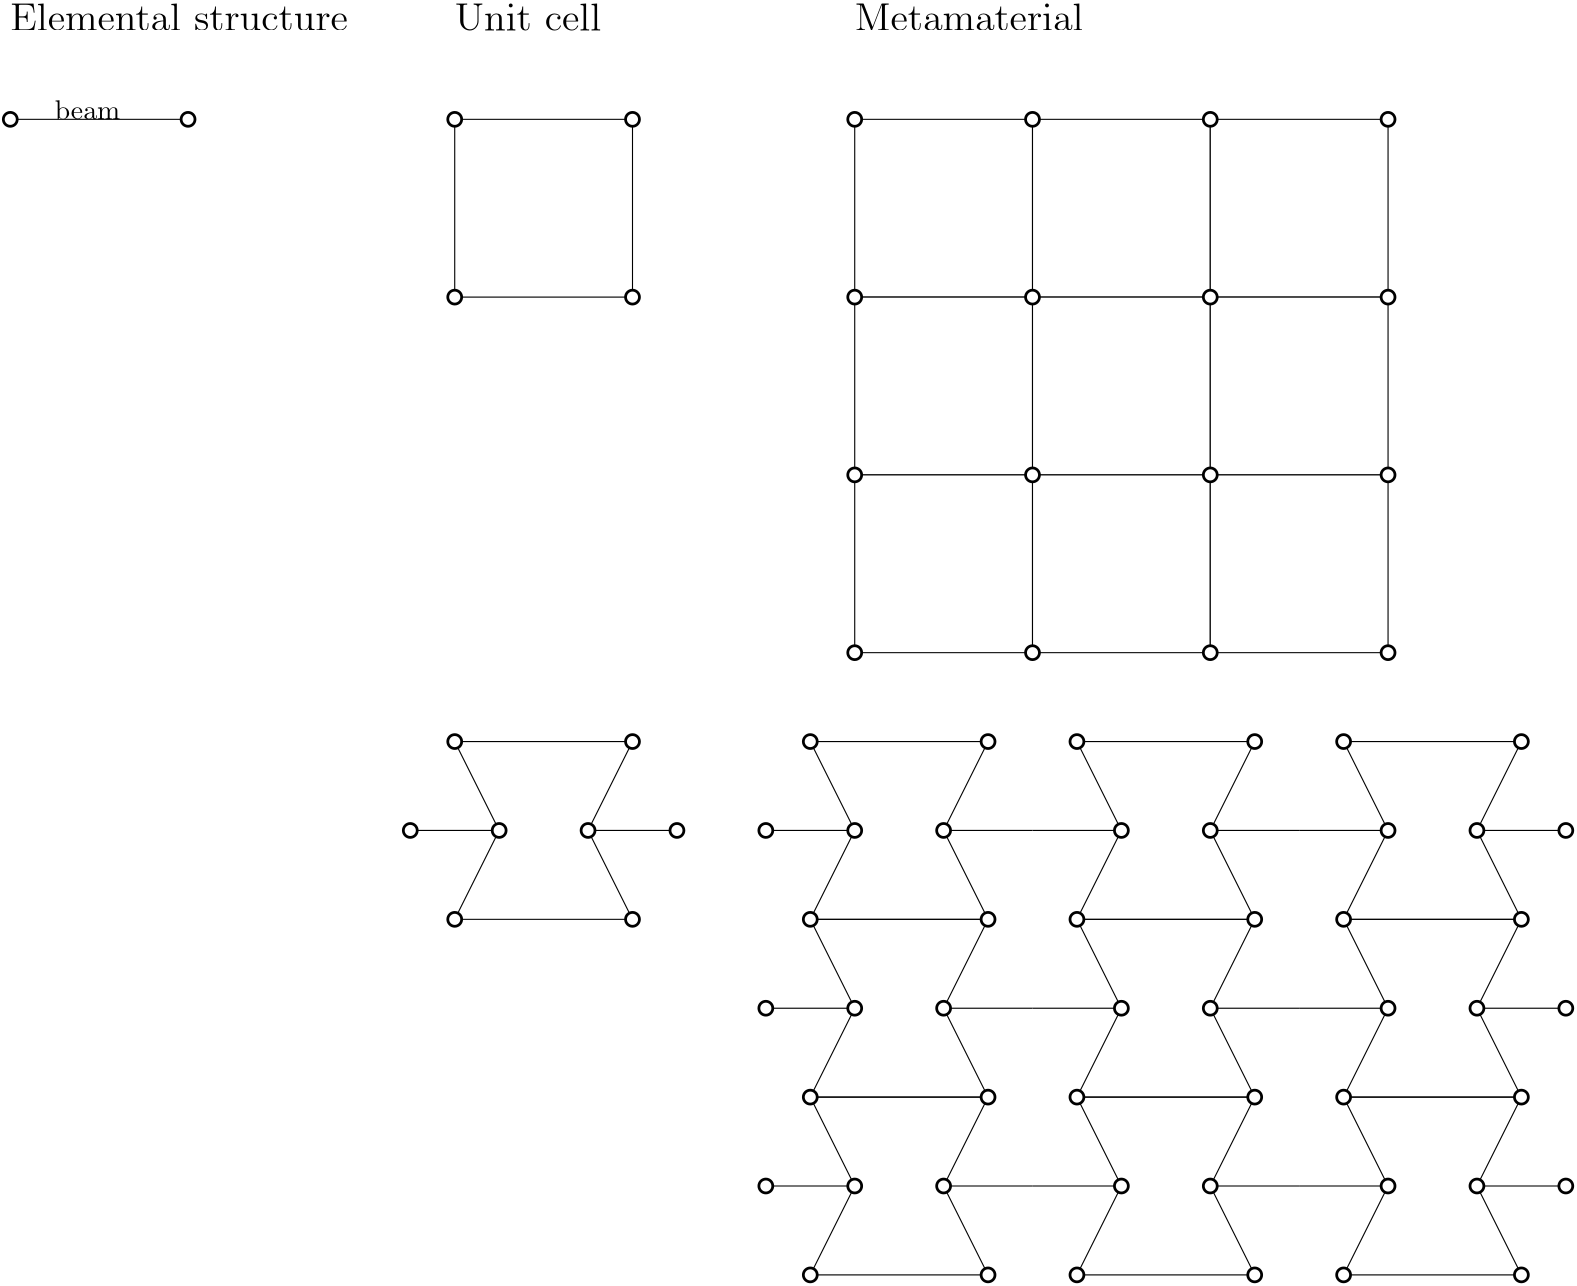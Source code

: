 <?xml version="1.0"?>
<!DOCTYPE ipe SYSTEM "ipe.dtd">
<ipe version="70218" creator="Ipe 7.2.24">
<info created="D:20240429104501" modified="D:20240429104720"/>
<ipestyle name="basic">
<symbol name="arrow/arc(spx)">
<path stroke="sym-stroke" fill="sym-stroke" pen="sym-pen">
0 0 m
-1 0.333 l
-1 -0.333 l
h
</path>
</symbol>
<symbol name="arrow/farc(spx)">
<path stroke="sym-stroke" fill="white" pen="sym-pen">
0 0 m
-1 0.333 l
-1 -0.333 l
h
</path>
</symbol>
<symbol name="arrow/ptarc(spx)">
<path stroke="sym-stroke" fill="sym-stroke" pen="sym-pen">
0 0 m
-1 0.333 l
-0.8 0 l
-1 -0.333 l
h
</path>
</symbol>
<symbol name="arrow/fptarc(spx)">
<path stroke="sym-stroke" fill="white" pen="sym-pen">
0 0 m
-1 0.333 l
-0.8 0 l
-1 -0.333 l
h
</path>
</symbol>
<symbol name="mark/circle(sx)" transformations="translations">
<path fill="sym-stroke">
0.6 0 0 0.6 0 0 e
0.4 0 0 0.4 0 0 e
</path>
</symbol>
<symbol name="mark/disk(sx)" transformations="translations">
<path fill="sym-stroke">
0.6 0 0 0.6 0 0 e
</path>
</symbol>
<symbol name="mark/fdisk(sfx)" transformations="translations">
<group>
<path fill="sym-fill">
0.5 0 0 0.5 0 0 e
</path>
<path fill="sym-stroke" fillrule="eofill">
0.6 0 0 0.6 0 0 e
0.4 0 0 0.4 0 0 e
</path>
</group>
</symbol>
<symbol name="mark/box(sx)" transformations="translations">
<path fill="sym-stroke" fillrule="eofill">
-0.6 -0.6 m
0.6 -0.6 l
0.6 0.6 l
-0.6 0.6 l
h
-0.4 -0.4 m
0.4 -0.4 l
0.4 0.4 l
-0.4 0.4 l
h
</path>
</symbol>
<symbol name="mark/square(sx)" transformations="translations">
<path fill="sym-stroke">
-0.6 -0.6 m
0.6 -0.6 l
0.6 0.6 l
-0.6 0.6 l
h
</path>
</symbol>
<symbol name="mark/fsquare(sfx)" transformations="translations">
<group>
<path fill="sym-fill">
-0.5 -0.5 m
0.5 -0.5 l
0.5 0.5 l
-0.5 0.5 l
h
</path>
<path fill="sym-stroke" fillrule="eofill">
-0.6 -0.6 m
0.6 -0.6 l
0.6 0.6 l
-0.6 0.6 l
h
-0.4 -0.4 m
0.4 -0.4 l
0.4 0.4 l
-0.4 0.4 l
h
</path>
</group>
</symbol>
<symbol name="mark/cross(sx)" transformations="translations">
<group>
<path fill="sym-stroke">
-0.43 -0.57 m
0.57 0.43 l
0.43 0.57 l
-0.57 -0.43 l
h
</path>
<path fill="sym-stroke">
-0.43 0.57 m
0.57 -0.43 l
0.43 -0.57 l
-0.57 0.43 l
h
</path>
</group>
</symbol>
<symbol name="arrow/fnormal(spx)">
<path stroke="sym-stroke" fill="white" pen="sym-pen">
0 0 m
-1 0.333 l
-1 -0.333 l
h
</path>
</symbol>
<symbol name="arrow/pointed(spx)">
<path stroke="sym-stroke" fill="sym-stroke" pen="sym-pen">
0 0 m
-1 0.333 l
-0.8 0 l
-1 -0.333 l
h
</path>
</symbol>
<symbol name="arrow/fpointed(spx)">
<path stroke="sym-stroke" fill="white" pen="sym-pen">
0 0 m
-1 0.333 l
-0.8 0 l
-1 -0.333 l
h
</path>
</symbol>
<symbol name="arrow/linear(spx)">
<path stroke="sym-stroke" pen="sym-pen">
-1 0.333 m
0 0 l
-1 -0.333 l
</path>
</symbol>
<symbol name="arrow/fdouble(spx)">
<path stroke="sym-stroke" fill="white" pen="sym-pen">
0 0 m
-1 0.333 l
-1 -0.333 l
h
-1 0 m
-2 0.333 l
-2 -0.333 l
h
</path>
</symbol>
<symbol name="arrow/double(spx)">
<path stroke="sym-stroke" fill="sym-stroke" pen="sym-pen">
0 0 m
-1 0.333 l
-1 -0.333 l
h
-1 0 m
-2 0.333 l
-2 -0.333 l
h
</path>
</symbol>
<symbol name="arrow/mid-normal(spx)">
<path stroke="sym-stroke" fill="sym-stroke" pen="sym-pen">
0.5 0 m
-0.5 0.333 l
-0.5 -0.333 l
h
</path>
</symbol>
<symbol name="arrow/mid-fnormal(spx)">
<path stroke="sym-stroke" fill="white" pen="sym-pen">
0.5 0 m
-0.5 0.333 l
-0.5 -0.333 l
h
</path>
</symbol>
<symbol name="arrow/mid-pointed(spx)">
<path stroke="sym-stroke" fill="sym-stroke" pen="sym-pen">
0.5 0 m
-0.5 0.333 l
-0.3 0 l
-0.5 -0.333 l
h
</path>
</symbol>
<symbol name="arrow/mid-fpointed(spx)">
<path stroke="sym-stroke" fill="white" pen="sym-pen">
0.5 0 m
-0.5 0.333 l
-0.3 0 l
-0.5 -0.333 l
h
</path>
</symbol>
<symbol name="arrow/mid-double(spx)">
<path stroke="sym-stroke" fill="sym-stroke" pen="sym-pen">
1 0 m
0 0.333 l
0 -0.333 l
h
0 0 m
-1 0.333 l
-1 -0.333 l
h
</path>
</symbol>
<symbol name="arrow/mid-fdouble(spx)">
<path stroke="sym-stroke" fill="white" pen="sym-pen">
1 0 m
0 0.333 l
0 -0.333 l
h
0 0 m
-1 0.333 l
-1 -0.333 l
h
</path>
</symbol>
<anglesize name="22.5 deg" value="22.5"/>
<anglesize name="30 deg" value="30"/>
<anglesize name="45 deg" value="45"/>
<anglesize name="60 deg" value="60"/>
<anglesize name="90 deg" value="90"/>
<arrowsize name="large" value="10"/>
<arrowsize name="small" value="5"/>
<arrowsize name="tiny" value="3"/>
<color name="blue" value="0 0 1"/>
<color name="brown" value="0.647 0.165 0.165"/>
<color name="darkblue" value="0 0 0.545"/>
<color name="darkcyan" value="0 0.545 0.545"/>
<color name="darkgray" value="0.663"/>
<color name="darkgreen" value="0 0.392 0"/>
<color name="darkmagenta" value="0.545 0 0.545"/>
<color name="darkorange" value="1 0.549 0"/>
<color name="darkred" value="0.545 0 0"/>
<color name="gold" value="1 0.843 0"/>
<color name="gray" value="0.745"/>
<color name="green" value="0 1 0"/>
<color name="lightblue" value="0.678 0.847 0.902"/>
<color name="lightcyan" value="0.878 1 1"/>
<color name="lightgray" value="0.827"/>
<color name="lightgreen" value="0.565 0.933 0.565"/>
<color name="lightyellow" value="1 1 0.878"/>
<color name="navy" value="0 0 0.502"/>
<color name="orange" value="1 0.647 0"/>
<color name="pink" value="1 0.753 0.796"/>
<color name="purple" value="0.627 0.125 0.941"/>
<color name="red" value="1 0 0"/>
<color name="seagreen" value="0.18 0.545 0.341"/>
<color name="turquoise" value="0.251 0.878 0.816"/>
<color name="violet" value="0.933 0.51 0.933"/>
<color name="yellow" value="1 1 0"/>
<dashstyle name="dash dot dotted" value="[4 2 1 2 1 2] 0"/>
<dashstyle name="dash dotted" value="[4 2 1 2] 0"/>
<dashstyle name="dashed" value="[4] 0"/>
<dashstyle name="dotted" value="[1 3] 0"/>
<gridsize name="10 pts (~3.5 mm)" value="10"/>
<gridsize name="14 pts (~5 mm)" value="14"/>
<gridsize name="16 pts (~6 mm)" value="16"/>
<gridsize name="20 pts (~7 mm)" value="20"/>
<gridsize name="28 pts (~10 mm)" value="28"/>
<gridsize name="32 pts (~12 mm)" value="32"/>
<gridsize name="4 pts" value="4"/>
<gridsize name="56 pts (~20 mm)" value="56"/>
<gridsize name="8 pts (~3 mm)" value="8"/>
<opacity name="10%" value="0.1"/>
<opacity name="30%" value="0.3"/>
<opacity name="50%" value="0.5"/>
<opacity name="75%" value="0.75"/>
<pen name="fat" value="1.2"/>
<pen name="heavier" value="0.8"/>
<pen name="ultrafat" value="2"/>
<symbolsize name="large" value="5"/>
<symbolsize name="small" value="2"/>
<symbolsize name="tiny" value="1.1"/>
<textsize name="Huge" value="\Huge"/>
<textsize name="LARGE" value="\LARGE"/>
<textsize name="Large" value="\Large"/>
<textsize name="footnote" value="\footnotesize"/>
<textsize name="huge" value="\huge"/>
<textsize name="large" value="\large"/>
<textsize name="small" value="\small"/>
<textsize name="tiny" value="\tiny"/>
<textstyle name="center" begin="\begin{center}" end="\end{center}"/>
<textstyle name="item" begin="\begin{itemize}\item{}" end="\end{itemize}"/>
<textstyle name="itemize" begin="\begin{itemize}" end="\end{itemize}"/>
<tiling name="falling" angle="-60" step="4" width="1"/>
<tiling name="rising" angle="30" step="4" width="1"/>
</ipestyle>
<page>
<layer name="alpha"/>
<view layers="alpha" active="alpha"/>
<path layer="alpha" matrix="1 0 0 1 -32 0" stroke="black" fill="black">
64 768 m
128 768
128 768
128 768 c
</path>
<path matrix="1 0 0 1 16 -32" stroke="black" fill="white">
176 800 m
176 736 l
240 736 l
240 800 l
h
</path>
<path matrix="1 0 0 1 16 -64" stroke="black" fill="white">
320 832 m
320 768 l
384 768 l
384 832 l
h
</path>
<path matrix="1 0 0 1 16 -64" stroke="black" fill="white">
384 832 m
384 768 l
448 768 l
448 832 l
h
</path>
<path matrix="1 0 0 1 16 -64" stroke="black" fill="white">
448 832 m
448 768 l
512 768 l
512 832 l
h
</path>
<path matrix="1 0 0 1 16 -64" stroke="black" fill="white">
320 768 m
320 704 l
384 704 l
384 768 l
h
</path>
<path matrix="1 0 0 1 16 -64" stroke="black" fill="white">
384 768 m
384 704 l
448 704 l
448 768 l
h
</path>
<path matrix="1 0 0 1 16 -64" stroke="black" fill="white">
448 768 m
448 704 l
512 704 l
512 768 l
h
</path>
<path matrix="1 0 0 1 16 -64" stroke="black" fill="white">
320 704 m
320 640 l
384 640 l
384 704 l
h
</path>
<path matrix="1 0 0 1 16 -64" stroke="black" fill="white">
384 704 m
384 640 l
448 640 l
448 704 l
h
</path>
<path matrix="1 0 0 1 16 -64" stroke="black" fill="white">
448 704 m
448 640 l
512 640 l
512 704 l
h
</path>
<path matrix="1 0 0 1 96 -112" stroke="black">
352 784 m
352 784 l
352 784 l
352 784 l
h
</path>
<use matrix="1 0 0 1 16 -64" name="mark/fdisk(sfx)" pos="320 832" size="large" stroke="black" fill="white"/>
<use matrix="1 0 0 1 16 -64" name="mark/fdisk(sfx)" pos="384 768" size="large" stroke="black" fill="white"/>
<use matrix="1 0 0 1 16 -64" name="mark/fdisk(sfx)" pos="384 832" size="large" stroke="black" fill="white"/>
<use matrix="1 0 0 1 16 -64" name="mark/fdisk(sfx)" pos="320 768" size="large" stroke="black" fill="white"/>
<use matrix="1 0 0 1 16 -64" name="mark/fdisk(sfx)" pos="320 704" size="large" stroke="black" fill="white"/>
<use matrix="1 0 0 1 16 -64" name="mark/fdisk(sfx)" pos="384 704" size="large" stroke="black" fill="white"/>
<use matrix="1 0 0 1 16 -64" name="mark/fdisk(sfx)" pos="320 640" size="large" stroke="black" fill="white"/>
<use matrix="1 0 0 1 16 -64" name="mark/fdisk(sfx)" pos="384 640" size="large" stroke="black" fill="white"/>
<use matrix="1 0 0 1 16 -64" name="mark/fdisk(sfx)" pos="448 640" size="large" stroke="black" fill="white"/>
<use matrix="1 0 0 1 16 -64" name="mark/fdisk(sfx)" pos="512 640" size="large" stroke="black" fill="white"/>
<use matrix="1 0 0 1 16 -64" name="mark/fdisk(sfx)" pos="512 704" size="large" stroke="black" fill="white"/>
<use matrix="1 0 0 1 16 -64" name="mark/fdisk(sfx)" pos="448 704" size="large" stroke="black" fill="white"/>
<use matrix="1 0 0 1 16 -64" name="mark/fdisk(sfx)" pos="448 768" size="large" stroke="black" fill="white"/>
<use matrix="1 0 0 1 16 -64" name="mark/fdisk(sfx)" pos="512 768" size="large" stroke="black" fill="white"/>
<use matrix="1 0 0 1 16 -64" name="mark/fdisk(sfx)" pos="512 832" size="large" stroke="black" fill="white"/>
<use matrix="1 0 0 1 16 -64" name="mark/fdisk(sfx)" pos="448 832" size="large" stroke="black" fill="white"/>
<use matrix="1 0 0 1 16 -32" name="mark/fdisk(sfx)" pos="176 736" size="large" stroke="black" fill="white"/>
<use matrix="1 0 0 1 16 -32" name="mark/fdisk(sfx)" pos="240 736" size="large" stroke="black" fill="white"/>
<use matrix="1 0 0 1 16 -32" name="mark/fdisk(sfx)" pos="240 800" size="large" stroke="black" fill="white"/>
<use matrix="1 0 0 1 16 -32" name="mark/fdisk(sfx)" pos="176 800" size="large" stroke="black" fill="white"/>
<use matrix="1 0 0 1 -32 0" name="mark/fdisk(sfx)" pos="64 768" size="large" stroke="black" fill="white"/>
<use matrix="1 0 0 1 -32 0" name="mark/fdisk(sfx)" pos="128 768" size="large" stroke="black" fill="white"/>
<path matrix="1 0 0 1 16 -32" stroke="black">
176 576 m
240 576
240 576 c
</path>
<path matrix="1 0 0 1 16 -32" stroke="black">
176 512 m
240 512 l
</path>
<path matrix="1 0 0 1 16 -32" stroke="black">
176 512 m
192 544 l
</path>
<path matrix="1 0 0 1 16 -32" stroke="black">
176 576 m
192 544
192 544 c
</path>
<path matrix="1 0 0 1 16 -32" stroke="black">
240 576 m
224 544 l
</path>
<path matrix="1 0 0 1 16 -32" stroke="black">
224 544 m
240 512 l
</path>
<path matrix="1 0 0 1 16 -32" stroke="black">
160 544 m
192 544 l
</path>
<path matrix="1 0 0 1 16 -32" stroke="black">
224 544 m
256 544 l
</path>
<path matrix="1 0 0 1 144 -32" stroke="black">
176 576 m
240 576
240 576 c
</path>
<path matrix="1 0 0 1 144 -32" stroke="black">
176 512 m
240 512 l
</path>
<path matrix="1 0 0 1 144 -32" stroke="black">
176 512 m
192 544 l
</path>
<path matrix="1 0 0 1 144 -32" stroke="black">
176 576 m
192 544
192 544 c
</path>
<path matrix="1 0 0 1 144 -32" stroke="black">
240 576 m
224 544 l
</path>
<path matrix="1 0 0 1 144 -32" stroke="black">
224 544 m
240 512 l
</path>
<path matrix="1 0 0 1 144 -32" stroke="black">
160 544 m
192 544 l
</path>
<path matrix="1 0 0 1 144 -32" stroke="black">
224 544 m
256 544 l
</path>
<path matrix="1 0 0 1 240 -32" stroke="black">
176 576 m
240 576
240 576 c
</path>
<path matrix="1 0 0 1 240 -32" stroke="black">
176 512 m
240 512 l
</path>
<path matrix="1 0 0 1 240 -32" stroke="black">
176 512 m
192 544 l
</path>
<path matrix="1 0 0 1 240 -32" stroke="black">
176 576 m
192 544
192 544 c
</path>
<path matrix="1 0 0 1 240 -32" stroke="black">
240 576 m
224 544 l
</path>
<path matrix="1 0 0 1 240 -32" stroke="black">
224 544 m
240 512 l
</path>
<path matrix="1 0 0 1 240 -32" stroke="black">
160 544 m
192 544 l
</path>
<path matrix="1 0 0 1 240 -32" stroke="black">
224 544 m
256 544 l
</path>
<path matrix="1 0 0 1 336 -32" stroke="black">
176 576 m
240 576
240 576 c
</path>
<path matrix="1 0 0 1 336 -32" stroke="black">
176 512 m
240 512 l
</path>
<path matrix="1 0 0 1 336 -32" stroke="black">
176 512 m
192 544 l
</path>
<path matrix="1 0 0 1 336 -32" stroke="black">
176 576 m
192 544
192 544 c
</path>
<path matrix="1 0 0 1 336 -32" stroke="black">
240 576 m
224 544 l
</path>
<path matrix="1 0 0 1 336 -32" stroke="black">
224 544 m
240 512 l
</path>
<path matrix="1 0 0 1 336 -32" stroke="black">
160 544 m
192 544 l
</path>
<path matrix="1 0 0 1 336 -32" stroke="black">
224 544 m
256 544 l
</path>
<path matrix="1 0 0 1 144 -96" stroke="black">
176 576 m
240 576
240 576 c
</path>
<path matrix="1 0 0 1 144 -96" stroke="black">
176 512 m
240 512 l
</path>
<path matrix="1 0 0 1 144 -96" stroke="black">
176 512 m
192 544 l
</path>
<path matrix="1 0 0 1 144 -96" stroke="black">
176 576 m
192 544
192 544 c
</path>
<path matrix="1 0 0 1 144 -96" stroke="black">
240 576 m
224 544 l
</path>
<path matrix="1 0 0 1 144 -96" stroke="black">
224 544 m
240 512 l
</path>
<path matrix="1 0 0 1 144 -96" stroke="black">
160 544 m
192 544 l
</path>
<path matrix="1 0 0 1 144 -96" stroke="black">
224 544 m
256 544 l
</path>
<path matrix="1 0 0 1 240 -96" stroke="black">
176 576 m
240 576
240 576 c
</path>
<path matrix="1 0 0 1 240 -96" stroke="black">
176 512 m
240 512 l
</path>
<path matrix="1 0 0 1 240 -96" stroke="black">
176 512 m
192 544 l
</path>
<path matrix="1 0 0 1 240 -96" stroke="black">
176 576 m
192 544
192 544 c
</path>
<path matrix="1 0 0 1 240 -96" stroke="black">
240 576 m
224 544 l
</path>
<path matrix="1 0 0 1 240 -96" stroke="black">
224 544 m
240 512 l
</path>
<path matrix="1 0 0 1 240 -96" stroke="black">
160 544 m
192 544 l
</path>
<path matrix="1 0 0 1 240 -96" stroke="black">
224 544 m
256 544 l
</path>
<path matrix="1 0 0 1 336 -96" stroke="black">
176 576 m
240 576
240 576 c
</path>
<path matrix="1 0 0 1 336 -96" stroke="black">
176 512 m
240 512 l
</path>
<path matrix="1 0 0 1 336 -96" stroke="black">
176 512 m
192 544 l
</path>
<path matrix="1 0 0 1 336 -96" stroke="black">
176 576 m
192 544
192 544 c
</path>
<path matrix="1 0 0 1 336 -96" stroke="black">
240 576 m
224 544 l
</path>
<path matrix="1 0 0 1 336 -96" stroke="black">
224 544 m
240 512 l
</path>
<path matrix="1 0 0 1 336 -96" stroke="black">
160 544 m
192 544 l
</path>
<path matrix="1 0 0 1 336 -96" stroke="black">
224 544 m
256 544 l
</path>
<path matrix="1 0 0 1 144 -160" stroke="black">
176 576 m
240 576
240 576 c
</path>
<path matrix="1 0 0 1 144 -160" stroke="black">
176 512 m
240 512 l
</path>
<path matrix="1 0 0 1 144 -160" stroke="black">
176 512 m
192 544 l
</path>
<path matrix="1 0 0 1 144 -160" stroke="black">
176 576 m
192 544
192 544 c
</path>
<path matrix="1 0 0 1 144 -160" stroke="black">
240 576 m
224 544 l
</path>
<path matrix="1 0 0 1 144 -160" stroke="black">
224 544 m
240 512 l
</path>
<path matrix="1 0 0 1 144 -160" stroke="black">
160 544 m
192 544 l
</path>
<path matrix="1 0 0 1 144 -160" stroke="black">
224 544 m
256 544 l
</path>
<path matrix="1 0 0 1 240 -160" stroke="black">
176 576 m
240 576
240 576 c
</path>
<path matrix="1 0 0 1 240 -160" stroke="black">
176 512 m
240 512 l
</path>
<path matrix="1 0 0 1 240 -160" stroke="black">
176 512 m
192 544 l
</path>
<path matrix="1 0 0 1 240 -160" stroke="black">
176 576 m
192 544
192 544 c
</path>
<path matrix="1 0 0 1 240 -160" stroke="black">
240 576 m
224 544 l
</path>
<path matrix="1 0 0 1 240 -160" stroke="black">
224 544 m
240 512 l
</path>
<path matrix="1 0 0 1 240 -160" stroke="black">
160 544 m
192 544 l
</path>
<path matrix="1 0 0 1 240 -160" stroke="black">
224 544 m
256 544 l
</path>
<path matrix="1 0 0 1 336 -160" stroke="black">
176 576 m
240 576
240 576 c
</path>
<path matrix="1 0 0 1 336 -160" stroke="black">
176 512 m
240 512 l
</path>
<path matrix="1 0 0 1 336 -160" stroke="black">
176 512 m
192 544 l
</path>
<path matrix="1 0 0 1 336 -160" stroke="black">
176 576 m
192 544
192 544 c
</path>
<path matrix="1 0 0 1 336 -160" stroke="black">
240 576 m
224 544 l
</path>
<path matrix="1 0 0 1 336 -160" stroke="black">
224 544 m
240 512 l
</path>
<path matrix="1 0 0 1 336 -160" stroke="black">
160 544 m
192 544 l
</path>
<path matrix="1 0 0 1 336 -160" stroke="black">
224 544 m
256 544 l
</path>
<use matrix="1 0 0 1 16 -32" name="mark/fdisk(sfx)" pos="176 576" size="large" stroke="black" fill="white"/>
<use matrix="1 0 0 1 16 -32" name="mark/fdisk(sfx)" pos="240 576" size="large" stroke="black" fill="white"/>
<use matrix="1 0 0 1 16 -32" name="mark/fdisk(sfx)" pos="224 544" size="large" stroke="black" fill="white"/>
<use matrix="1 0 0 1 16 -32" name="mark/fdisk(sfx)" pos="256 544" size="large" stroke="black" fill="white"/>
<use matrix="1 0 0 1 16 -32" name="mark/fdisk(sfx)" pos="240 512" size="large" stroke="black" fill="white"/>
<use matrix="1 0 0 1 16 -32" name="mark/fdisk(sfx)" pos="176 512" size="large" stroke="black" fill="white"/>
<use matrix="1 0 0 1 16 -32" name="mark/fdisk(sfx)" pos="192 544" size="large" stroke="black" fill="white"/>
<use matrix="1 0 0 1 16 -32" name="mark/fdisk(sfx)" pos="160 544" size="large" stroke="black" fill="white"/>
<use matrix="1 0 0 1 16 -32" name="mark/fdisk(sfx)" pos="304 576" size="large" stroke="black" fill="white"/>
<use matrix="1 0 0 1 16 -32" name="mark/fdisk(sfx)" pos="288 544" size="large" stroke="black" fill="white"/>
<use matrix="1 0 0 1 16 -32" name="mark/fdisk(sfx)" pos="320 544" size="large" stroke="black" fill="white"/>
<use matrix="1 0 0 1 16 -32" name="mark/fdisk(sfx)" pos="304 512" size="large" stroke="black" fill="white"/>
<use matrix="1 0 0 1 16 -32" name="mark/fdisk(sfx)" pos="368 512" size="large" stroke="black" fill="white"/>
<use matrix="1 0 0 1 16 -32" name="mark/fdisk(sfx)" pos="352 544" size="large" stroke="black" fill="white"/>
<use matrix="1 0 0 1 16 -32" name="mark/fdisk(sfx)" pos="368 576" size="large" stroke="black" fill="white"/>
<use matrix="1 0 0 1 16 -32" name="mark/fdisk(sfx)" pos="400 576" size="large" stroke="black" fill="white"/>
<use matrix="1 0 0 1 16 -32" name="mark/fdisk(sfx)" pos="464 576" size="large" stroke="black" fill="white"/>
<use matrix="1 0 0 1 16 -32" name="mark/fdisk(sfx)" pos="496 576" size="large" stroke="black" fill="white"/>
<use matrix="1 0 0 1 16 -32" name="mark/fdisk(sfx)" pos="560 576" size="large" stroke="black" fill="white"/>
<use matrix="1 0 0 1 16 -32" name="mark/fdisk(sfx)" pos="416 544" size="large" stroke="black" fill="white"/>
<use matrix="1 0 0 1 16 -32" name="mark/fdisk(sfx)" pos="448 544" size="large" stroke="black" fill="white"/>
<use matrix="1 0 0 1 16 -32" name="mark/fdisk(sfx)" pos="400 512" size="large" stroke="black" fill="white"/>
<use matrix="1 0 0 1 16 -32" name="mark/fdisk(sfx)" pos="464 512" size="large" stroke="black" fill="white"/>
<use matrix="1 0 0 1 16 -32" name="mark/fdisk(sfx)" pos="496 512" size="large" stroke="black" fill="white"/>
<use matrix="1 0 0 1 16 -32" name="mark/fdisk(sfx)" pos="560 512" size="large" stroke="black" fill="white"/>
<use matrix="1 0 0 1 16 -32" name="mark/fdisk(sfx)" pos="544 544" size="large" stroke="black" fill="white"/>
<use matrix="1 0 0 1 16 -32" name="mark/fdisk(sfx)" pos="512 544" size="large" stroke="black" fill="white"/>
<use matrix="1 0 0 1 16 -32" name="mark/fdisk(sfx)" pos="288 480" size="large" stroke="black" fill="white"/>
<use matrix="1 0 0 1 16 -32" name="mark/fdisk(sfx)" pos="288 416" size="large" stroke="black" fill="white"/>
<use matrix="1 0 0 1 16 -32" name="mark/fdisk(sfx)" pos="304 384" size="large" stroke="black" fill="white"/>
<use matrix="1 0 0 1 16 -32" name="mark/fdisk(sfx)" pos="368 384" size="large" stroke="black" fill="white"/>
<use matrix="1 0 0 1 16 -32" name="mark/fdisk(sfx)" pos="400 384" size="large" stroke="black" fill="white"/>
<use matrix="1 0 0 1 16 -32" name="mark/fdisk(sfx)" pos="464 384" size="large" stroke="black" fill="white"/>
<use matrix="1 0 0 1 16 -32" name="mark/fdisk(sfx)" pos="496 384" size="large" stroke="black" fill="white"/>
<use matrix="1 0 0 1 16 -32" name="mark/fdisk(sfx)" pos="560 384" size="large" stroke="black" fill="white"/>
<use matrix="1 0 0 1 16 -32" name="mark/fdisk(sfx)" pos="576 416" size="large" stroke="black" fill="white"/>
<use matrix="1 0 0 1 16 -32" name="mark/fdisk(sfx)" pos="576 480" size="large" stroke="black" fill="white"/>
<use matrix="1 0 0 1 16 -32" name="mark/fdisk(sfx)" pos="560 448" size="large" stroke="black" fill="white"/>
<use matrix="1 0 0 1 16 -32" name="mark/fdisk(sfx)" pos="544 416" size="large" stroke="black" fill="white"/>
<use matrix="1 0 0 1 16 -32" name="mark/fdisk(sfx)" pos="544 480" size="large" stroke="black" fill="white"/>
<use matrix="1 0 0 1 16 -32" name="mark/fdisk(sfx)" pos="512 480" size="large" stroke="black" fill="white"/>
<use matrix="1 0 0 1 16 -32" name="mark/fdisk(sfx)" pos="448 480" size="large" stroke="black" fill="white"/>
<use matrix="1 0 0 1 16 -32" name="mark/fdisk(sfx)" pos="416 480" size="large" stroke="black" fill="white"/>
<use matrix="1 0 0 1 16 -32" name="mark/fdisk(sfx)" pos="352 480" size="large" stroke="black" fill="white"/>
<use matrix="1 0 0 1 16 -32" name="mark/fdisk(sfx)" pos="320 480" size="large" stroke="black" fill="white"/>
<use matrix="1 0 0 1 16 -32" name="mark/fdisk(sfx)" pos="304 448" size="large" stroke="black" fill="white"/>
<use matrix="1 0 0 1 16 -32" name="mark/fdisk(sfx)" pos="368 448" size="large" stroke="black" fill="white"/>
<use matrix="1 0 0 1 16 -32" name="mark/fdisk(sfx)" pos="400 448" size="large" stroke="black" fill="white"/>
<use matrix="1 0 0 1 16 -32" name="mark/fdisk(sfx)" pos="464 448" size="large" stroke="black" fill="white"/>
<use matrix="1 0 0 1 16 -32" name="mark/fdisk(sfx)" pos="496 448" size="large" stroke="black" fill="white"/>
<use matrix="1 0 0 1 16 -32" name="mark/fdisk(sfx)" pos="512 416" size="large" stroke="black" fill="white"/>
<use matrix="1 0 0 1 16 -32" name="mark/fdisk(sfx)" pos="448 416" size="large" stroke="black" fill="white"/>
<use matrix="1 0 0 1 16 -32" name="mark/fdisk(sfx)" pos="416 416" size="large" stroke="black" fill="white"/>
<use matrix="1 0 0 1 16 -32" name="mark/fdisk(sfx)" pos="352 416" size="large" stroke="black" fill="white"/>
<use matrix="1 0 0 1 16 -32" name="mark/fdisk(sfx)" pos="320 416" size="large" stroke="black" fill="white"/>
<text matrix="1 0 0 1 -48 32" transformations="translations" pos="80 768" stroke="black" type="label" width="121.622" height="9.963" depth="0" valign="baseline" size="Large">Elemental structure</text>
<text matrix="1 0 0 1 -16 -16" transformations="translations" pos="208 816" stroke="black" type="label" width="52.672" height="9.963" depth="0" valign="baseline" size="Large">Unit cell</text>
<text matrix="1 0 0 1 -16 -16" transformations="translations" pos="352 816" stroke="black" type="label" width="82.327" height="9.963" depth="0" valign="baseline" size="Large">Metamaterial</text>
<use matrix="1 0 0 1 16 32" name="mark/fdisk(sfx)" pos="576 480" size="large" stroke="black" fill="white"/>
<text matrix="1 0 0 1 -16 0" transformations="translations" pos="64 768" stroke="black" type="label" width="23.523" height="6.918" depth="0" valign="baseline">beam</text>
</page>
</ipe>
